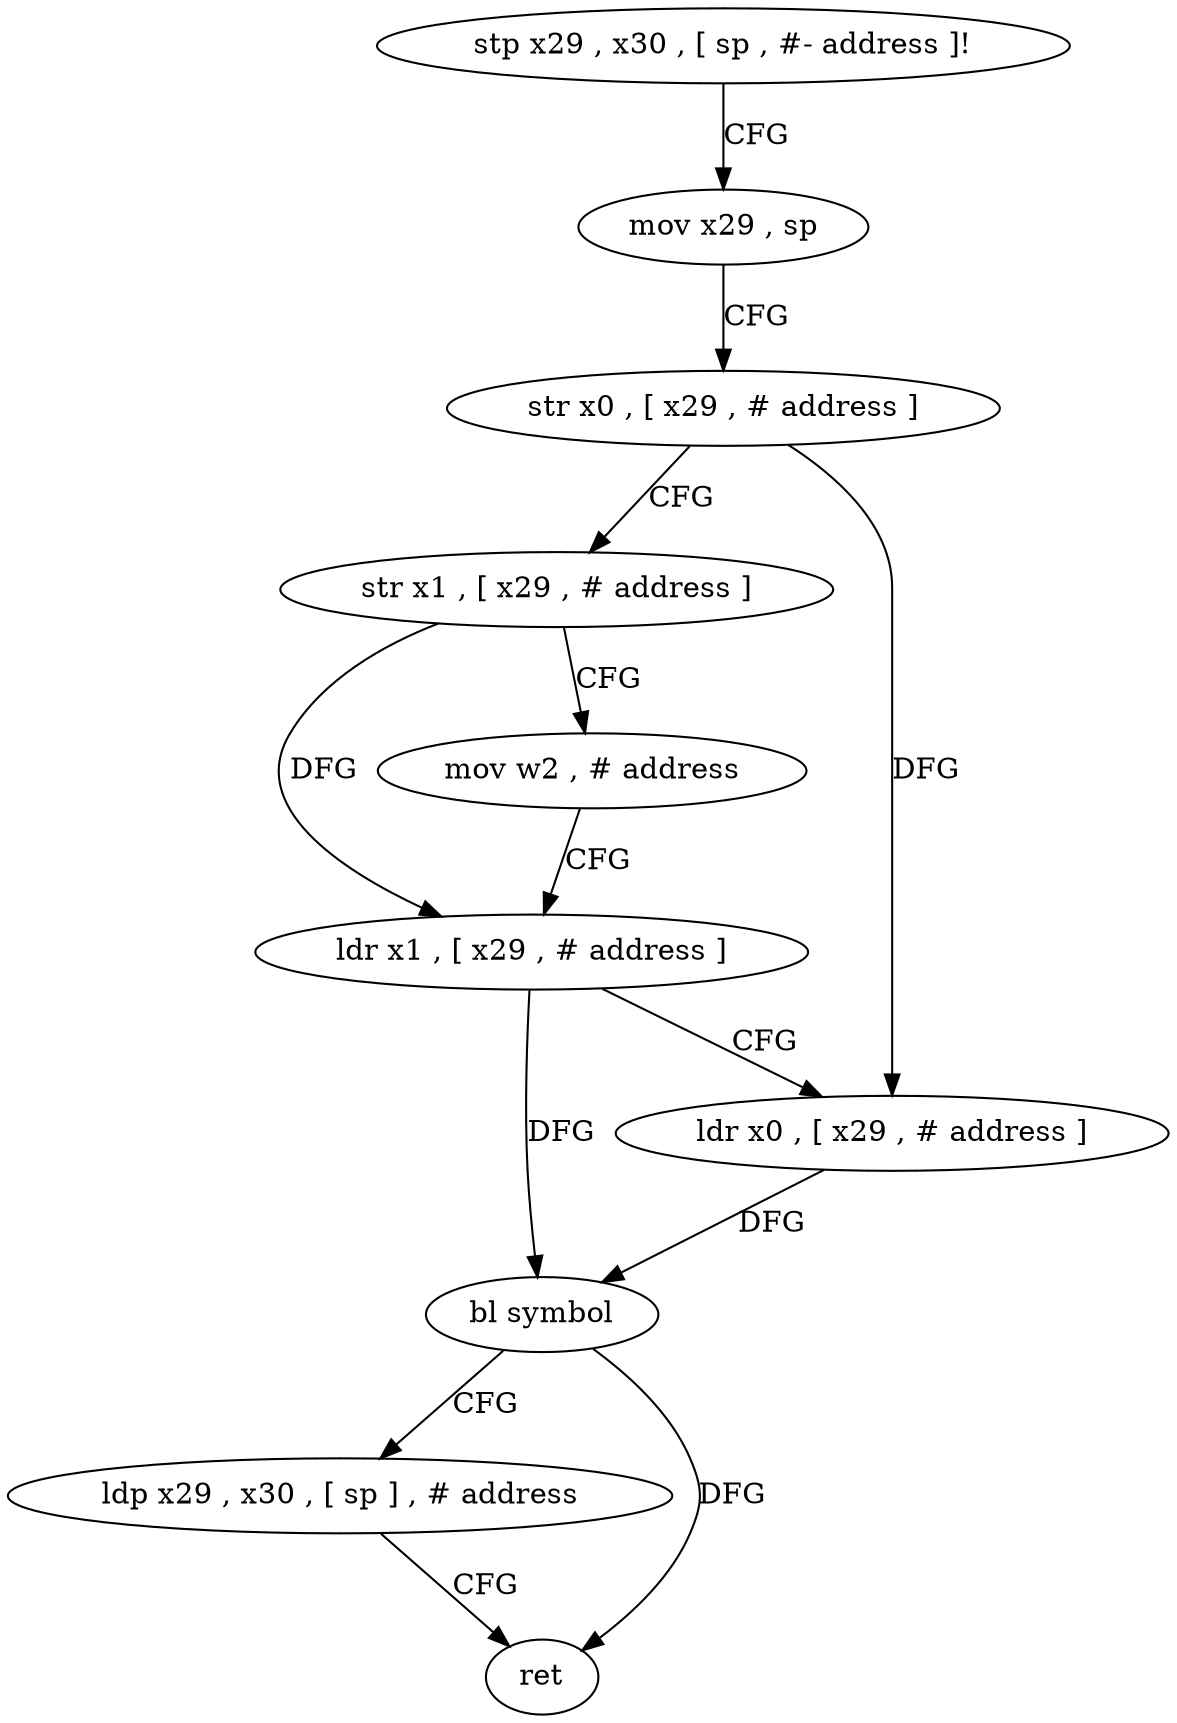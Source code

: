 digraph "func" {
"4381768" [label = "stp x29 , x30 , [ sp , #- address ]!" ]
"4381772" [label = "mov x29 , sp" ]
"4381776" [label = "str x0 , [ x29 , # address ]" ]
"4381780" [label = "str x1 , [ x29 , # address ]" ]
"4381784" [label = "mov w2 , # address" ]
"4381788" [label = "ldr x1 , [ x29 , # address ]" ]
"4381792" [label = "ldr x0 , [ x29 , # address ]" ]
"4381796" [label = "bl symbol" ]
"4381800" [label = "ldp x29 , x30 , [ sp ] , # address" ]
"4381804" [label = "ret" ]
"4381768" -> "4381772" [ label = "CFG" ]
"4381772" -> "4381776" [ label = "CFG" ]
"4381776" -> "4381780" [ label = "CFG" ]
"4381776" -> "4381792" [ label = "DFG" ]
"4381780" -> "4381784" [ label = "CFG" ]
"4381780" -> "4381788" [ label = "DFG" ]
"4381784" -> "4381788" [ label = "CFG" ]
"4381788" -> "4381792" [ label = "CFG" ]
"4381788" -> "4381796" [ label = "DFG" ]
"4381792" -> "4381796" [ label = "DFG" ]
"4381796" -> "4381800" [ label = "CFG" ]
"4381796" -> "4381804" [ label = "DFG" ]
"4381800" -> "4381804" [ label = "CFG" ]
}
